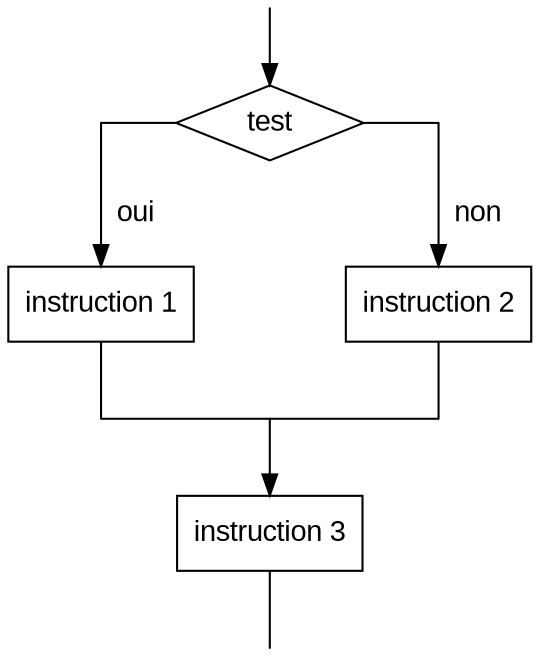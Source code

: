 digraph {
  splines = ortho
  rankdir = TB
  
  node [shape = diamond, fontname = arial, width = 1.25]
    T [label = "test", group = g1]
  node [shape = box, fontname = arial, width = 1]
    A [label = "instruction 1", group = g2]
    B [label = "instruction 2", group = g3]
    C [label = "instruction 3", group = g1]
  node [shape = point, width = 0]
    d1 [group = g1]; d2 [group = g1]; d3 [group = g1]
    d4 [group = g2]; d5 [group = g3]
    d6 [group = g2]; d7 [group = g3]
  
  edge [minlen = 1, fontname = arial]
    d1 -> T
    d4 -> T -> d5 [arrowhead = none]
    d4 -> A [label = "  oui"]
    d5 -> B [label = "  non"]
    A -> d6 [arrowhead = none]
    B -> d7 [arrowhead = none]
    d6 -> d2 -> d7 [arrowhead = none]
    d2 -> C
    C -> d3 [arrowhead = none]
  
  { rank = same; T; d4; d5 }
  { rank = same; A; B }
  { rank = same; d2; d6; d7 }
}